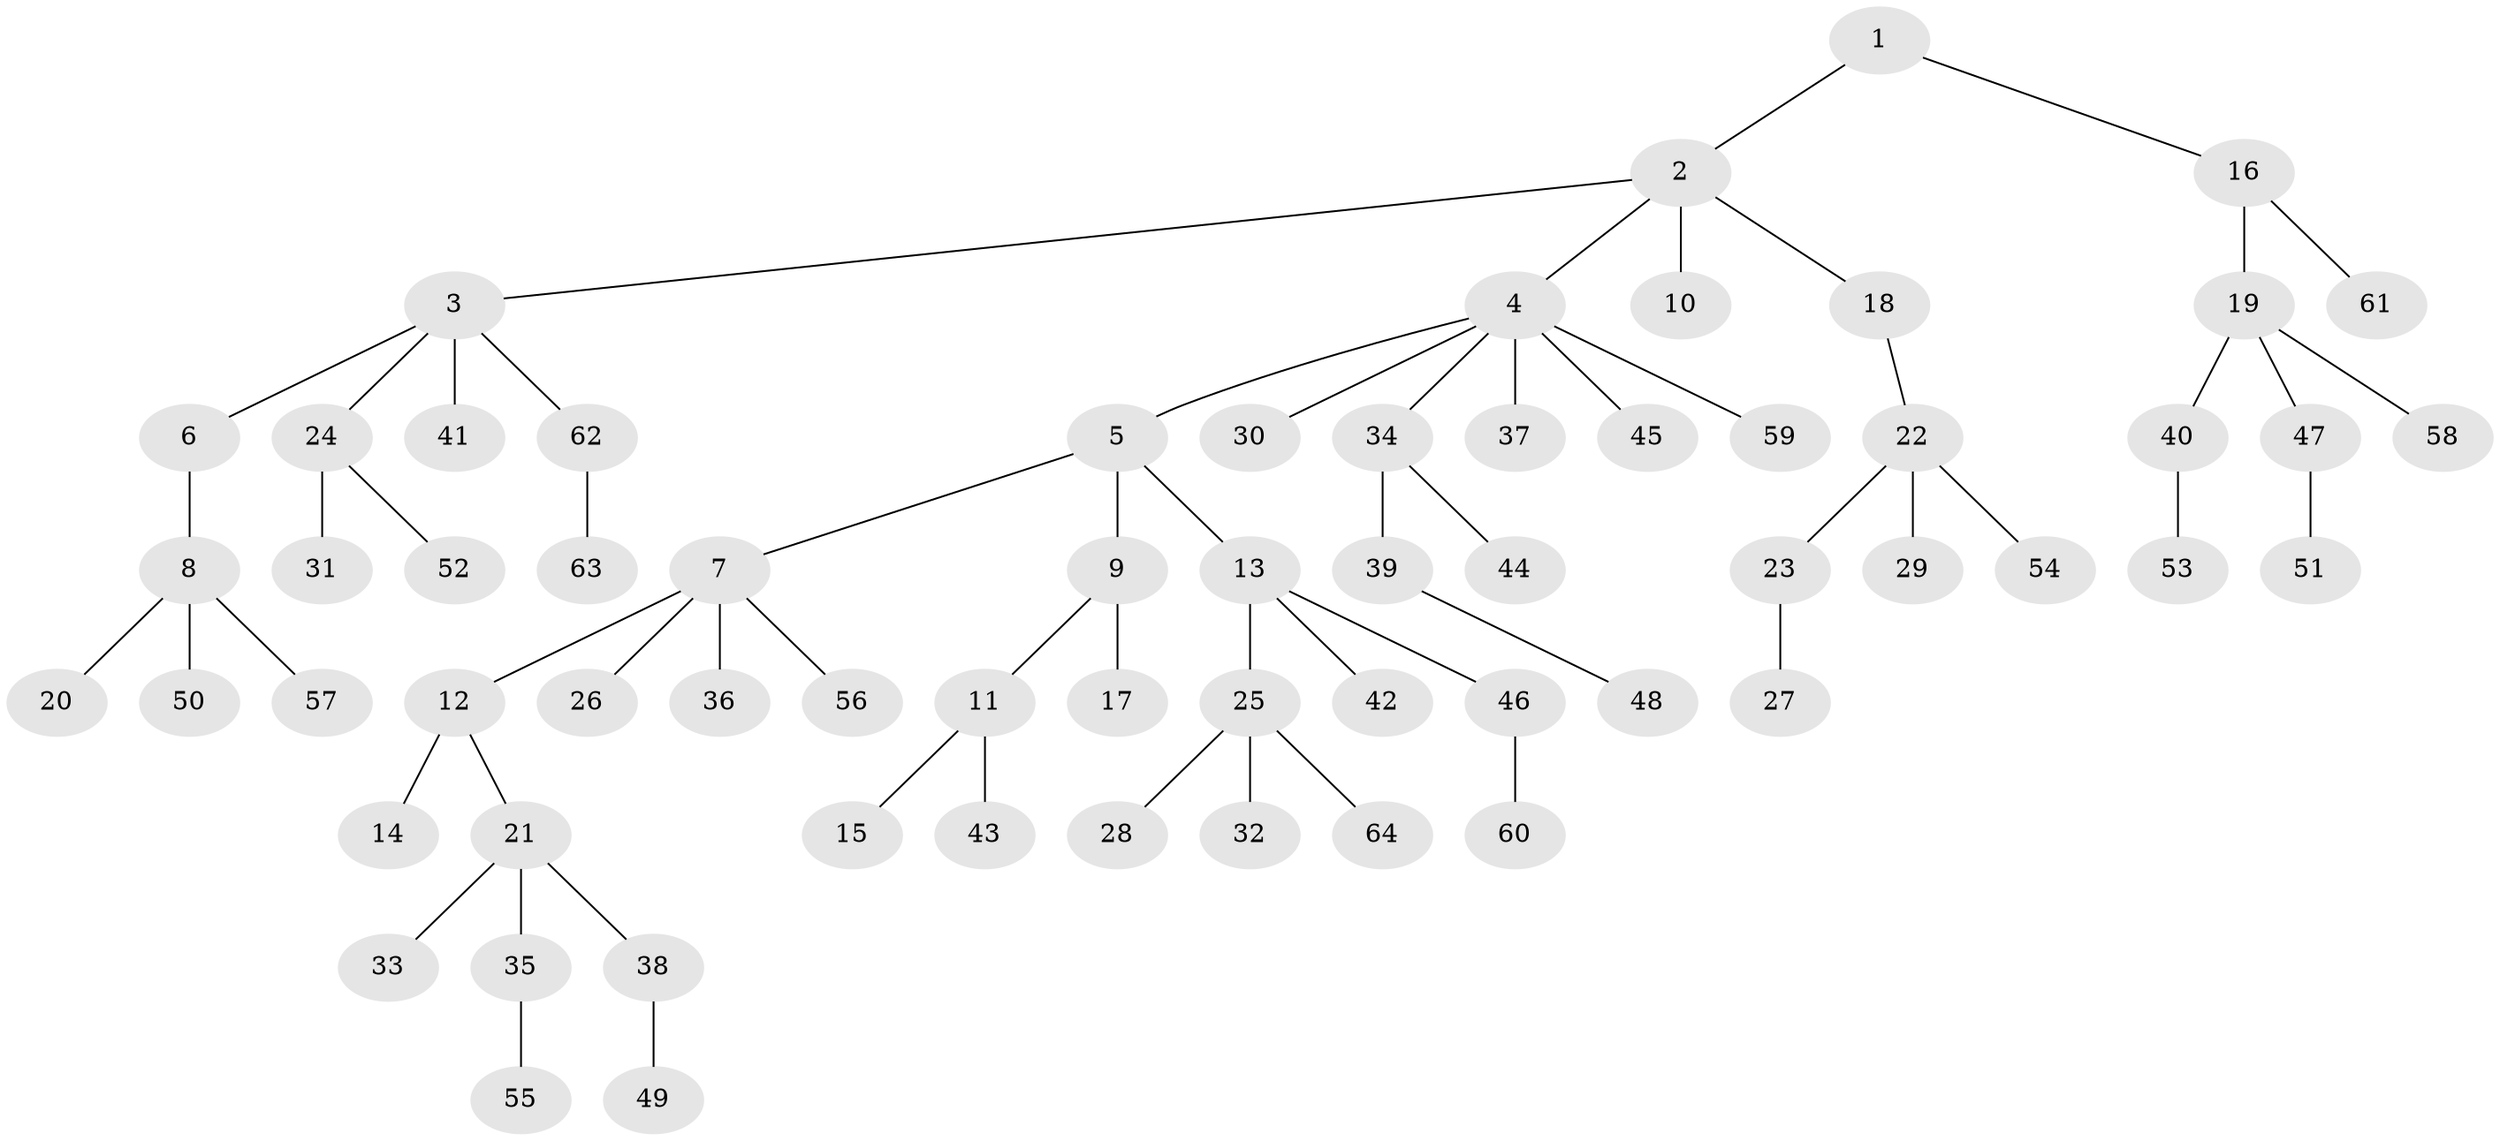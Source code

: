 // Generated by graph-tools (version 1.1) at 2025/02/03/09/25 03:02:22]
// undirected, 64 vertices, 63 edges
graph export_dot {
graph [start="1"]
  node [color=gray90,style=filled];
  1;
  2;
  3;
  4;
  5;
  6;
  7;
  8;
  9;
  10;
  11;
  12;
  13;
  14;
  15;
  16;
  17;
  18;
  19;
  20;
  21;
  22;
  23;
  24;
  25;
  26;
  27;
  28;
  29;
  30;
  31;
  32;
  33;
  34;
  35;
  36;
  37;
  38;
  39;
  40;
  41;
  42;
  43;
  44;
  45;
  46;
  47;
  48;
  49;
  50;
  51;
  52;
  53;
  54;
  55;
  56;
  57;
  58;
  59;
  60;
  61;
  62;
  63;
  64;
  1 -- 2;
  1 -- 16;
  2 -- 3;
  2 -- 4;
  2 -- 10;
  2 -- 18;
  3 -- 6;
  3 -- 24;
  3 -- 41;
  3 -- 62;
  4 -- 5;
  4 -- 30;
  4 -- 34;
  4 -- 37;
  4 -- 45;
  4 -- 59;
  5 -- 7;
  5 -- 9;
  5 -- 13;
  6 -- 8;
  7 -- 12;
  7 -- 26;
  7 -- 36;
  7 -- 56;
  8 -- 20;
  8 -- 50;
  8 -- 57;
  9 -- 11;
  9 -- 17;
  11 -- 15;
  11 -- 43;
  12 -- 14;
  12 -- 21;
  13 -- 25;
  13 -- 42;
  13 -- 46;
  16 -- 19;
  16 -- 61;
  18 -- 22;
  19 -- 40;
  19 -- 47;
  19 -- 58;
  21 -- 33;
  21 -- 35;
  21 -- 38;
  22 -- 23;
  22 -- 29;
  22 -- 54;
  23 -- 27;
  24 -- 31;
  24 -- 52;
  25 -- 28;
  25 -- 32;
  25 -- 64;
  34 -- 39;
  34 -- 44;
  35 -- 55;
  38 -- 49;
  39 -- 48;
  40 -- 53;
  46 -- 60;
  47 -- 51;
  62 -- 63;
}

